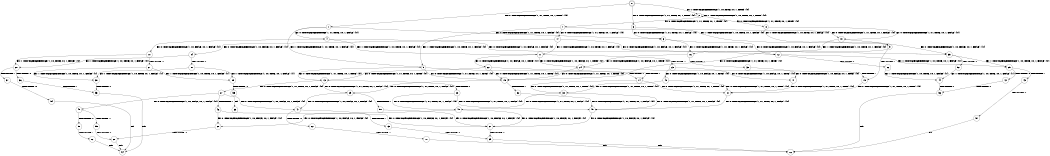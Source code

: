 digraph BCG {
size = "7, 10.5";
center = TRUE;
node [shape = circle];
0 [peripheries = 2];
0 -> 1 [label = "EX !0 !ATOMIC_EXCH_BRANCH (1, +1, TRUE, +0, 1, TRUE) !{0}"];
0 -> 2 [label = "EX !1 !ATOMIC_EXCH_BRANCH (1, +0, TRUE, +0, 1, TRUE) !{0}"];
0 -> 3 [label = "EX !0 !ATOMIC_EXCH_BRANCH (1, +1, TRUE, +0, 1, TRUE) !{0}"];
1 -> 4 [label = "EX !0 !ATOMIC_EXCH_BRANCH (1, +1, TRUE, +0, 1, FALSE) !{0}"];
1 -> 5 [label = "EX !1 !ATOMIC_EXCH_BRANCH (1, +0, TRUE, +0, 1, FALSE) !{0}"];
1 -> 6 [label = "EX !0 !ATOMIC_EXCH_BRANCH (1, +1, TRUE, +0, 1, FALSE) !{0}"];
2 -> 2 [label = "EX !1 !ATOMIC_EXCH_BRANCH (1, +0, TRUE, +0, 1, TRUE) !{0}"];
2 -> 7 [label = "EX !0 !ATOMIC_EXCH_BRANCH (1, +1, TRUE, +0, 1, TRUE) !{0}"];
2 -> 8 [label = "EX !0 !ATOMIC_EXCH_BRANCH (1, +1, TRUE, +0, 1, TRUE) !{0}"];
3 -> 9 [label = "EX !1 !ATOMIC_EXCH_BRANCH (1, +0, TRUE, +0, 1, FALSE) !{0}"];
3 -> 6 [label = "EX !0 !ATOMIC_EXCH_BRANCH (1, +1, TRUE, +0, 1, FALSE) !{0}"];
4 -> 10 [label = "EX !0 !ATOMIC_EXCH_BRANCH (1, +0, FALSE, +0, 1, FALSE) !{0}"];
4 -> 11 [label = "EX !1 !ATOMIC_EXCH_BRANCH (1, +0, TRUE, +0, 1, FALSE) !{0}"];
4 -> 12 [label = "EX !0 !ATOMIC_EXCH_BRANCH (1, +0, FALSE, +0, 1, FALSE) !{0}"];
5 -> 13 [label = "EX !0 !ATOMIC_EXCH_BRANCH (1, +1, TRUE, +0, 1, TRUE) !{0}"];
5 -> 14 [label = "TERMINATE !1"];
5 -> 15 [label = "EX !0 !ATOMIC_EXCH_BRANCH (1, +1, TRUE, +0, 1, TRUE) !{0}"];
6 -> 16 [label = "EX !1 !ATOMIC_EXCH_BRANCH (1, +0, TRUE, +0, 1, FALSE) !{0}"];
6 -> 12 [label = "EX !0 !ATOMIC_EXCH_BRANCH (1, +0, FALSE, +0, 1, FALSE) !{0}"];
7 -> 17 [label = "EX !0 !ATOMIC_EXCH_BRANCH (1, +1, TRUE, +0, 1, FALSE) !{0}"];
7 -> 5 [label = "EX !1 !ATOMIC_EXCH_BRANCH (1, +0, TRUE, +0, 1, FALSE) !{0}"];
7 -> 18 [label = "EX !0 !ATOMIC_EXCH_BRANCH (1, +1, TRUE, +0, 1, FALSE) !{0}"];
8 -> 9 [label = "EX !1 !ATOMIC_EXCH_BRANCH (1, +0, TRUE, +0, 1, FALSE) !{0}"];
8 -> 18 [label = "EX !0 !ATOMIC_EXCH_BRANCH (1, +1, TRUE, +0, 1, FALSE) !{0}"];
9 -> 19 [label = "TERMINATE !1"];
9 -> 15 [label = "EX !0 !ATOMIC_EXCH_BRANCH (1, +1, TRUE, +0, 1, TRUE) !{0}"];
10 -> 20 [label = "EX !1 !ATOMIC_EXCH_BRANCH (1, +0, TRUE, +0, 1, FALSE) !{0}"];
10 -> 21 [label = "TERMINATE !0"];
11 -> 22 [label = "EX !0 !ATOMIC_EXCH_BRANCH (1, +0, FALSE, +0, 1, TRUE) !{0}"];
11 -> 23 [label = "TERMINATE !1"];
11 -> 24 [label = "EX !0 !ATOMIC_EXCH_BRANCH (1, +0, FALSE, +0, 1, TRUE) !{0}"];
12 -> 25 [label = "EX !1 !ATOMIC_EXCH_BRANCH (1, +0, TRUE, +0, 1, FALSE) !{0}"];
12 -> 26 [label = "TERMINATE !0"];
13 -> 27 [label = "EX !0 !ATOMIC_EXCH_BRANCH (1, +1, TRUE, +0, 1, FALSE) !{0}"];
13 -> 28 [label = "TERMINATE !1"];
13 -> 29 [label = "EX !0 !ATOMIC_EXCH_BRANCH (1, +1, TRUE, +0, 1, FALSE) !{0}"];
14 -> 30 [label = "EX !0 !ATOMIC_EXCH_BRANCH (1, +1, TRUE, +0, 1, TRUE) !{0}"];
14 -> 31 [label = "EX !0 !ATOMIC_EXCH_BRANCH (1, +1, TRUE, +0, 1, TRUE) !{0}"];
15 -> 32 [label = "TERMINATE !1"];
15 -> 29 [label = "EX !0 !ATOMIC_EXCH_BRANCH (1, +1, TRUE, +0, 1, FALSE) !{0}"];
16 -> 33 [label = "TERMINATE !1"];
16 -> 24 [label = "EX !0 !ATOMIC_EXCH_BRANCH (1, +0, FALSE, +0, 1, TRUE) !{0}"];
17 -> 34 [label = "EX !0 !ATOMIC_EXCH_BRANCH (1, +0, FALSE, +0, 1, FALSE) !{0}"];
17 -> 11 [label = "EX !1 !ATOMIC_EXCH_BRANCH (1, +0, TRUE, +0, 1, FALSE) !{0}"];
17 -> 35 [label = "EX !0 !ATOMIC_EXCH_BRANCH (1, +0, FALSE, +0, 1, FALSE) !{0}"];
18 -> 16 [label = "EX !1 !ATOMIC_EXCH_BRANCH (1, +0, TRUE, +0, 1, FALSE) !{0}"];
18 -> 35 [label = "EX !0 !ATOMIC_EXCH_BRANCH (1, +0, FALSE, +0, 1, FALSE) !{0}"];
19 -> 31 [label = "EX !0 !ATOMIC_EXCH_BRANCH (1, +1, TRUE, +0, 1, TRUE) !{0}"];
20 -> 36 [label = "TERMINATE !0"];
20 -> 37 [label = "TERMINATE !1"];
21 -> 38 [label = "EX !1 !ATOMIC_EXCH_BRANCH (1, +0, TRUE, +0, 1, FALSE) !{1}"];
21 -> 39 [label = "EX !1 !ATOMIC_EXCH_BRANCH (1, +0, TRUE, +0, 1, FALSE) !{1}"];
22 -> 13 [label = "EX !0 !ATOMIC_EXCH_BRANCH (1, +1, TRUE, +0, 1, TRUE) !{0}"];
22 -> 14 [label = "TERMINATE !1"];
22 -> 15 [label = "EX !0 !ATOMIC_EXCH_BRANCH (1, +1, TRUE, +0, 1, TRUE) !{0}"];
23 -> 40 [label = "EX !0 !ATOMIC_EXCH_BRANCH (1, +0, FALSE, +0, 1, TRUE) !{0}"];
23 -> 41 [label = "EX !0 !ATOMIC_EXCH_BRANCH (1, +0, FALSE, +0, 1, TRUE) !{0}"];
24 -> 19 [label = "TERMINATE !1"];
24 -> 15 [label = "EX !0 !ATOMIC_EXCH_BRANCH (1, +1, TRUE, +0, 1, TRUE) !{0}"];
25 -> 42 [label = "TERMINATE !0"];
25 -> 43 [label = "TERMINATE !1"];
26 -> 44 [label = "EX !1 !ATOMIC_EXCH_BRANCH (1, +0, TRUE, +0, 1, FALSE) !{1}"];
27 -> 45 [label = "EX !0 !ATOMIC_EXCH_BRANCH (1, +0, FALSE, +0, 1, FALSE) !{0}"];
27 -> 46 [label = "TERMINATE !1"];
27 -> 47 [label = "EX !0 !ATOMIC_EXCH_BRANCH (1, +0, FALSE, +0, 1, FALSE) !{0}"];
28 -> 48 [label = "EX !0 !ATOMIC_EXCH_BRANCH (1, +1, TRUE, +0, 1, FALSE) !{0}"];
28 -> 49 [label = "EX !0 !ATOMIC_EXCH_BRANCH (1, +1, TRUE, +0, 1, FALSE) !{0}"];
29 -> 50 [label = "TERMINATE !1"];
29 -> 47 [label = "EX !0 !ATOMIC_EXCH_BRANCH (1, +0, FALSE, +0, 1, FALSE) !{0}"];
30 -> 48 [label = "EX !0 !ATOMIC_EXCH_BRANCH (1, +1, TRUE, +0, 1, FALSE) !{0}"];
30 -> 49 [label = "EX !0 !ATOMIC_EXCH_BRANCH (1, +1, TRUE, +0, 1, FALSE) !{0}"];
31 -> 49 [label = "EX !0 !ATOMIC_EXCH_BRANCH (1, +1, TRUE, +0, 1, FALSE) !{0}"];
32 -> 49 [label = "EX !0 !ATOMIC_EXCH_BRANCH (1, +1, TRUE, +0, 1, FALSE) !{0}"];
33 -> 41 [label = "EX !0 !ATOMIC_EXCH_BRANCH (1, +0, FALSE, +0, 1, TRUE) !{0}"];
34 -> 20 [label = "EX !1 !ATOMIC_EXCH_BRANCH (1, +0, TRUE, +0, 1, FALSE) !{0}"];
34 -> 51 [label = "TERMINATE !0"];
35 -> 25 [label = "EX !1 !ATOMIC_EXCH_BRANCH (1, +0, TRUE, +0, 1, FALSE) !{0}"];
35 -> 52 [label = "TERMINATE !0"];
36 -> 53 [label = "TERMINATE !1"];
37 -> 54 [label = "TERMINATE !0"];
38 -> 53 [label = "TERMINATE !1"];
39 -> 55 [label = "TERMINATE !1"];
40 -> 30 [label = "EX !0 !ATOMIC_EXCH_BRANCH (1, +1, TRUE, +0, 1, TRUE) !{0}"];
40 -> 31 [label = "EX !0 !ATOMIC_EXCH_BRANCH (1, +1, TRUE, +0, 1, TRUE) !{0}"];
41 -> 31 [label = "EX !0 !ATOMIC_EXCH_BRANCH (1, +1, TRUE, +0, 1, TRUE) !{0}"];
42 -> 56 [label = "TERMINATE !1"];
43 -> 57 [label = "TERMINATE !0"];
44 -> 56 [label = "TERMINATE !1"];
45 -> 58 [label = "TERMINATE !0"];
45 -> 59 [label = "TERMINATE !1"];
46 -> 60 [label = "EX !0 !ATOMIC_EXCH_BRANCH (1, +0, FALSE, +0, 1, FALSE) !{0}"];
46 -> 61 [label = "EX !0 !ATOMIC_EXCH_BRANCH (1, +0, FALSE, +0, 1, FALSE) !{0}"];
47 -> 62 [label = "TERMINATE !0"];
47 -> 63 [label = "TERMINATE !1"];
48 -> 60 [label = "EX !0 !ATOMIC_EXCH_BRANCH (1, +0, FALSE, +0, 1, FALSE) !{0}"];
48 -> 61 [label = "EX !0 !ATOMIC_EXCH_BRANCH (1, +0, FALSE, +0, 1, FALSE) !{0}"];
49 -> 61 [label = "EX !0 !ATOMIC_EXCH_BRANCH (1, +0, FALSE, +0, 1, FALSE) !{0}"];
50 -> 61 [label = "EX !0 !ATOMIC_EXCH_BRANCH (1, +0, FALSE, +0, 1, FALSE) !{0}"];
51 -> 38 [label = "EX !1 !ATOMIC_EXCH_BRANCH (1, +0, TRUE, +0, 1, FALSE) !{1}"];
51 -> 39 [label = "EX !1 !ATOMIC_EXCH_BRANCH (1, +0, TRUE, +0, 1, FALSE) !{1}"];
52 -> 44 [label = "EX !1 !ATOMIC_EXCH_BRANCH (1, +0, TRUE, +0, 1, FALSE) !{1}"];
53 -> 64 [label = "exit"];
54 -> 64 [label = "exit"];
55 -> 65 [label = "exit"];
56 -> 66 [label = "exit"];
57 -> 66 [label = "exit"];
58 -> 67 [label = "TERMINATE !1"];
59 -> 68 [label = "TERMINATE !0"];
60 -> 68 [label = "TERMINATE !0"];
61 -> 69 [label = "TERMINATE !0"];
62 -> 70 [label = "TERMINATE !1"];
63 -> 69 [label = "TERMINATE !0"];
67 -> 64 [label = "exit"];
68 -> 64 [label = "exit"];
69 -> 66 [label = "exit"];
70 -> 66 [label = "exit"];
}

